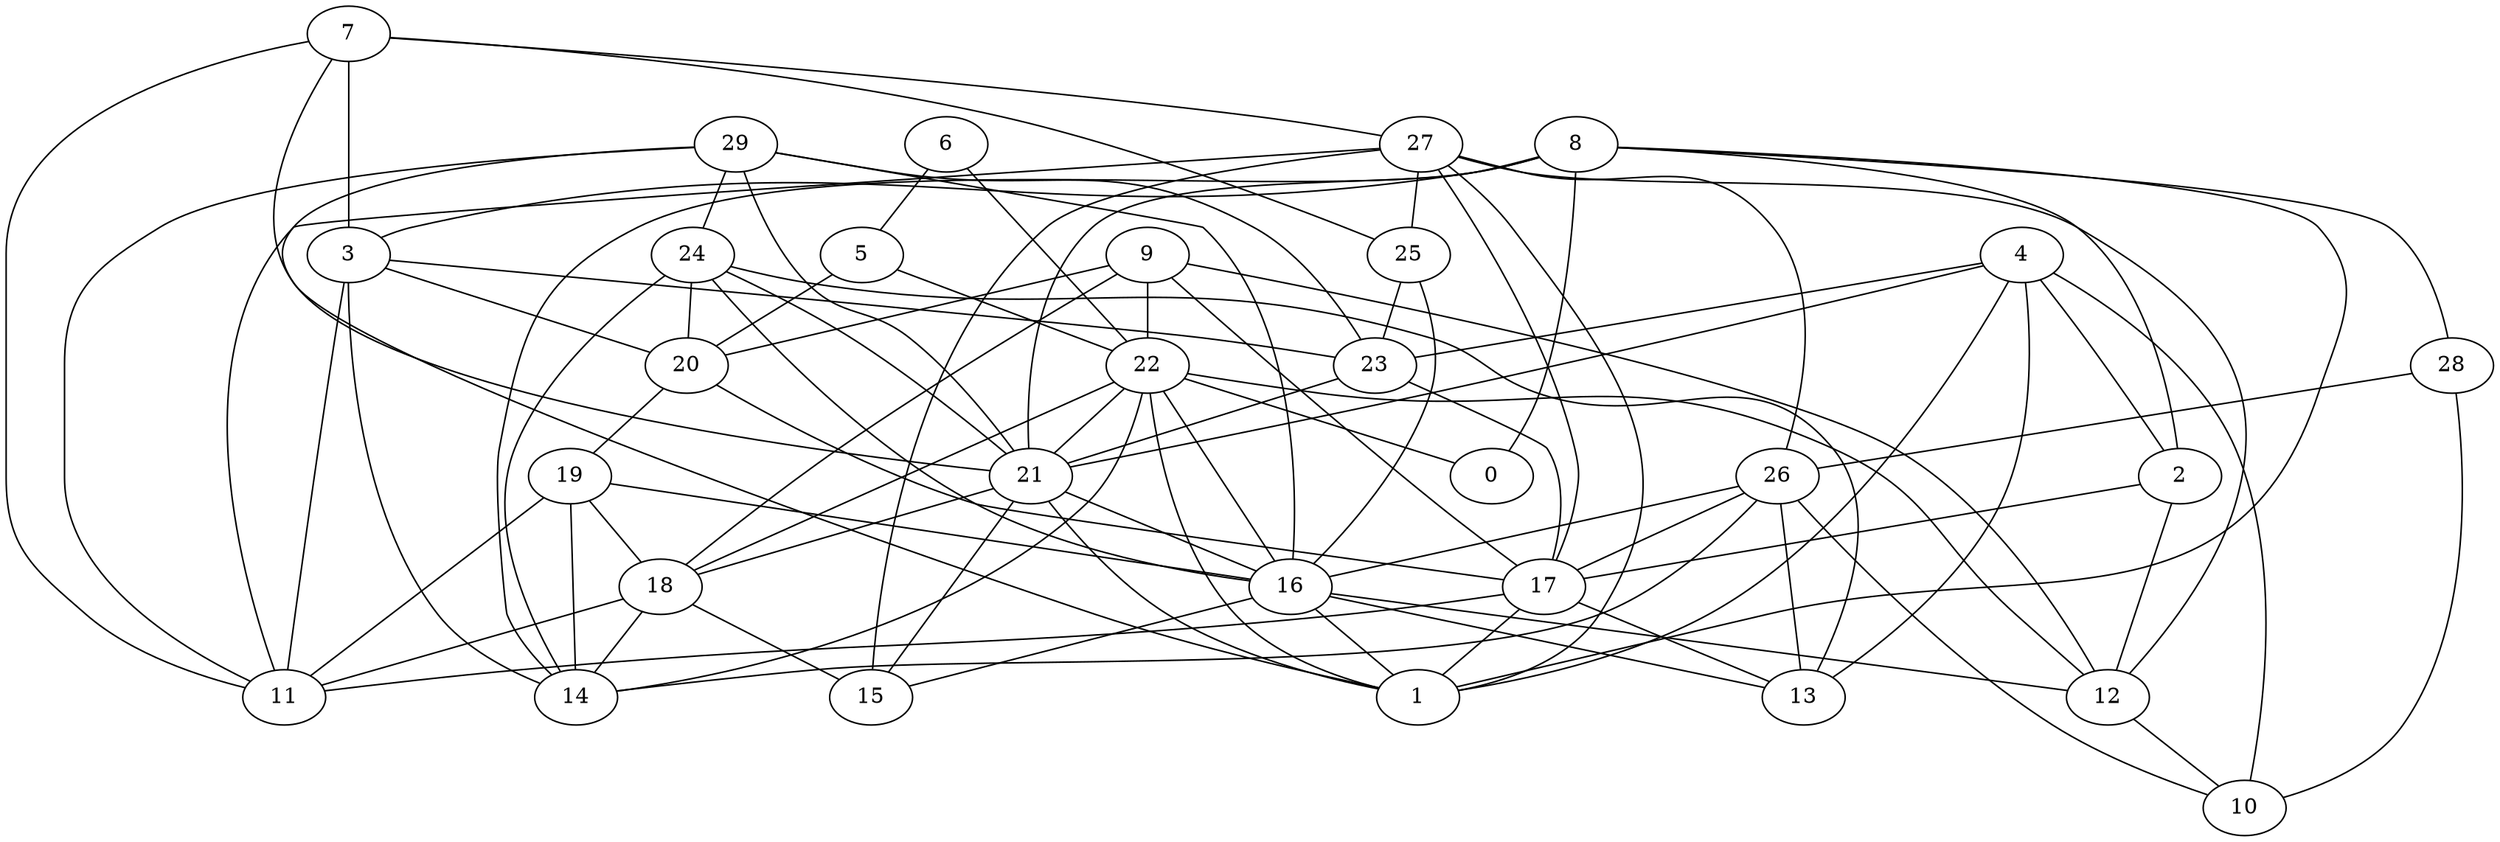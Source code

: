 digraph GG_graph {

subgraph G_graph {
edge [color = black]
"9" -> "12" [dir = none]
"9" -> "17" [dir = none]
"9" -> "18" [dir = none]
"22" -> "0" [dir = none]
"22" -> "18" [dir = none]
"22" -> "1" [dir = none]
"22" -> "16" [dir = none]
"29" -> "21" [dir = none]
"20" -> "17" [dir = none]
"26" -> "17" [dir = none]
"19" -> "14" [dir = none]
"19" -> "11" [dir = none]
"19" -> "16" [dir = none]
"28" -> "10" [dir = none]
"28" -> "26" [dir = none]
"5" -> "20" [dir = none]
"16" -> "13" [dir = none]
"6" -> "22" [dir = none]
"24" -> "20" [dir = none]
"4" -> "2" [dir = none]
"4" -> "21" [dir = none]
"27" -> "17" [dir = none]
"7" -> "3" [dir = none]
"7" -> "21" [dir = none]
"25" -> "16" [dir = none]
"21" -> "15" [dir = none]
"21" -> "18" [dir = none]
"23" -> "17" [dir = none]
"8" -> "21" [dir = none]
"29" -> "23" [dir = none]
"21" -> "1" [dir = none]
"27" -> "1" [dir = none]
"16" -> "12" [dir = none]
"29" -> "16" [dir = none]
"3" -> "23" [dir = none]
"4" -> "23" [dir = none]
"24" -> "14" [dir = none]
"16" -> "15" [dir = none]
"16" -> "1" [dir = none]
"17" -> "1" [dir = none]
"9" -> "20" [dir = none]
"7" -> "11" [dir = none]
"18" -> "11" [dir = none]
"27" -> "25" [dir = none]
"22" -> "14" [dir = none]
"27" -> "26" [dir = none]
"23" -> "21" [dir = none]
"3" -> "20" [dir = none]
"8" -> "0" [dir = none]
"29" -> "1" [dir = none]
"26" -> "10" [dir = none]
"21" -> "16" [dir = none]
"4" -> "1" [dir = none]
"8" -> "28" [dir = none]
"18" -> "15" [dir = none]
"2" -> "17" [dir = none]
"24" -> "13" [dir = none]
"27" -> "15" [dir = none]
"24" -> "16" [dir = none]
"4" -> "10" [dir = none]
"8" -> "14" [dir = none]
"29" -> "11" [dir = none]
"27" -> "12" [dir = none]
"5" -> "22" [dir = none]
"26" -> "16" [dir = none]
"6" -> "5" [dir = none]
"9" -> "22" [dir = none]
"22" -> "12" [dir = none]
"26" -> "14" [dir = none]
"18" -> "14" [dir = none]
"26" -> "13" [dir = none]
"22" -> "21" [dir = none]
"24" -> "21" [dir = none]
"12" -> "10" [dir = none]
"20" -> "19" [dir = none]
"25" -> "23" [dir = none]
"29" -> "24" [dir = none]
"8" -> "3" [dir = none]
"7" -> "27" [dir = none]
"4" -> "13" [dir = none]
"2" -> "12" [dir = none]
"7" -> "25" [dir = none]
"8" -> "1" [dir = none]
"3" -> "14" [dir = none]
"27" -> "11" [dir = none]
"3" -> "11" [dir = none]
"8" -> "2" [dir = none]
"17" -> "13" [dir = none]
"19" -> "18" [dir = none]
"17" -> "11" [dir = none]
}

}
